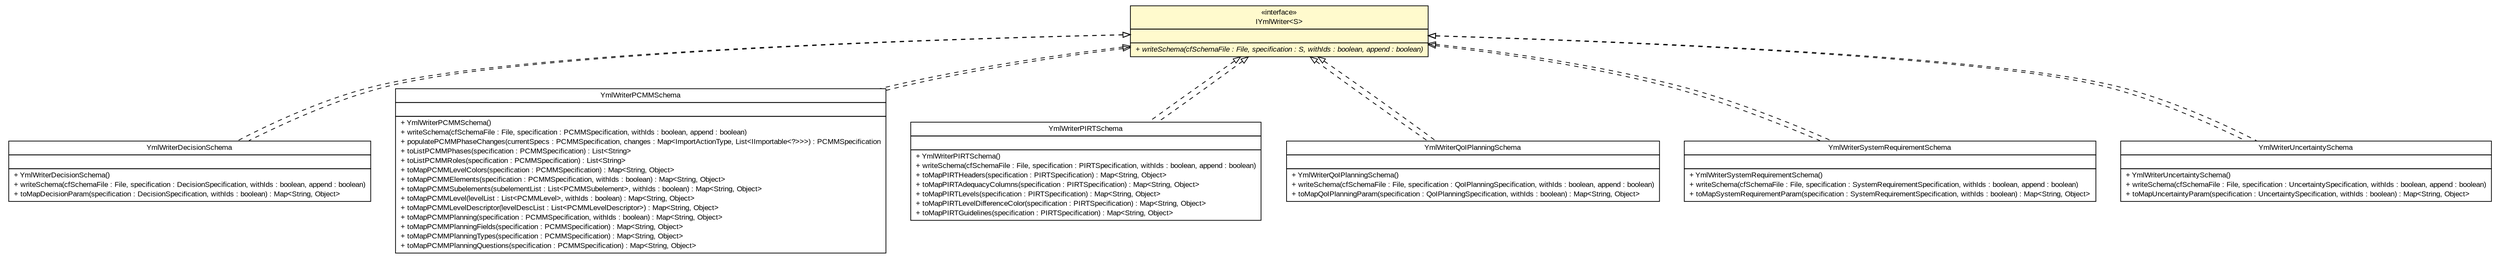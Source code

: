 #!/usr/local/bin/dot
#
# Class diagram 
# Generated by UMLGraph version R5_6-24-gf6e263 (http://www.umlgraph.org/)
#

digraph G {
	edge [fontname="arial",fontsize=10,labelfontname="arial",labelfontsize=10];
	node [fontname="arial",fontsize=10,shape=plaintext];
	nodesep=0.25;
	ranksep=0.5;
	// gov.sandia.cf.application.configuration.decision.YmlWriterDecisionSchema
	c210092 [label=<<table title="gov.sandia.cf.application.configuration.decision.YmlWriterDecisionSchema" border="0" cellborder="1" cellspacing="0" cellpadding="2" port="p" href="./decision/YmlWriterDecisionSchema.html">
		<tr><td><table border="0" cellspacing="0" cellpadding="1">
<tr><td align="center" balign="center"> YmlWriterDecisionSchema </td></tr>
		</table></td></tr>
		<tr><td><table border="0" cellspacing="0" cellpadding="1">
<tr><td align="left" balign="left">  </td></tr>
		</table></td></tr>
		<tr><td><table border="0" cellspacing="0" cellpadding="1">
<tr><td align="left" balign="left"> + YmlWriterDecisionSchema() </td></tr>
<tr><td align="left" balign="left"> + writeSchema(cfSchemaFile : File, specification : DecisionSpecification, withIds : boolean, append : boolean) </td></tr>
<tr><td align="left" balign="left"> + toMapDecisionParam(specification : DecisionSpecification, withIds : boolean) : Map&lt;String, Object&gt; </td></tr>
		</table></td></tr>
		</table>>, URL="./decision/YmlWriterDecisionSchema.html", fontname="arial", fontcolor="black", fontsize=10.0];
	// gov.sandia.cf.application.configuration.IYmlWriter<S>
	c210095 [label=<<table title="gov.sandia.cf.application.configuration.IYmlWriter" border="0" cellborder="1" cellspacing="0" cellpadding="2" port="p" bgcolor="lemonChiffon" href="./IYmlWriter.html">
		<tr><td><table border="0" cellspacing="0" cellpadding="1">
<tr><td align="center" balign="center"> &#171;interface&#187; </td></tr>
<tr><td align="center" balign="center"> IYmlWriter&lt;S&gt; </td></tr>
		</table></td></tr>
		<tr><td><table border="0" cellspacing="0" cellpadding="1">
<tr><td align="left" balign="left">  </td></tr>
		</table></td></tr>
		<tr><td><table border="0" cellspacing="0" cellpadding="1">
<tr><td align="left" balign="left"><font face="arial italic" point-size="10.0"> + writeSchema(cfSchemaFile : File, specification : S, withIds : boolean, append : boolean) </font></td></tr>
		</table></td></tr>
		</table>>, URL="./IYmlWriter.html", fontname="arial", fontcolor="black", fontsize=10.0];
	// gov.sandia.cf.application.configuration.pcmm.YmlWriterPCMMSchema
	c210102 [label=<<table title="gov.sandia.cf.application.configuration.pcmm.YmlWriterPCMMSchema" border="0" cellborder="1" cellspacing="0" cellpadding="2" port="p" href="./pcmm/YmlWriterPCMMSchema.html">
		<tr><td><table border="0" cellspacing="0" cellpadding="1">
<tr><td align="center" balign="center"> YmlWriterPCMMSchema </td></tr>
		</table></td></tr>
		<tr><td><table border="0" cellspacing="0" cellpadding="1">
<tr><td align="left" balign="left">  </td></tr>
		</table></td></tr>
		<tr><td><table border="0" cellspacing="0" cellpadding="1">
<tr><td align="left" balign="left"> + YmlWriterPCMMSchema() </td></tr>
<tr><td align="left" balign="left"> + writeSchema(cfSchemaFile : File, specification : PCMMSpecification, withIds : boolean, append : boolean) </td></tr>
<tr><td align="left" balign="left"> + populatePCMMPhaseChanges(currentSpecs : PCMMSpecification, changes : Map&lt;ImportActionType, List&lt;IImportable&lt;?&gt;&gt;&gt;) : PCMMSpecification </td></tr>
<tr><td align="left" balign="left"> + toListPCMMPhases(specification : PCMMSpecification) : List&lt;String&gt; </td></tr>
<tr><td align="left" balign="left"> + toListPCMMRoles(specification : PCMMSpecification) : List&lt;String&gt; </td></tr>
<tr><td align="left" balign="left"> + toMapPCMMLevelColors(specification : PCMMSpecification) : Map&lt;String, Object&gt; </td></tr>
<tr><td align="left" balign="left"> + toMapPCMMElements(specification : PCMMSpecification, withIds : boolean) : Map&lt;String, Object&gt; </td></tr>
<tr><td align="left" balign="left"> + toMapPCMMSubelements(subelementList : List&lt;PCMMSubelement&gt;, withIds : boolean) : Map&lt;String, Object&gt; </td></tr>
<tr><td align="left" balign="left"> + toMapPCMMLevel(levelList : List&lt;PCMMLevel&gt;, withIds : boolean) : Map&lt;String, Object&gt; </td></tr>
<tr><td align="left" balign="left"> + toMapPCMMLevelDescriptor(levelDescList : List&lt;PCMMLevelDescriptor&gt;) : Map&lt;String, Object&gt; </td></tr>
<tr><td align="left" balign="left"> + toMapPCMMPlanning(specification : PCMMSpecification, withIds : boolean) : Map&lt;String, Object&gt; </td></tr>
<tr><td align="left" balign="left"> + toMapPCMMPlanningFields(specification : PCMMSpecification) : Map&lt;String, Object&gt; </td></tr>
<tr><td align="left" balign="left"> + toMapPCMMPlanningTypes(specification : PCMMSpecification) : Map&lt;String, Object&gt; </td></tr>
<tr><td align="left" balign="left"> + toMapPCMMPlanningQuestions(specification : PCMMSpecification) : Map&lt;String, Object&gt; </td></tr>
		</table></td></tr>
		</table>>, URL="./pcmm/YmlWriterPCMMSchema.html", fontname="arial", fontcolor="black", fontsize=10.0];
	// gov.sandia.cf.application.configuration.pirt.YmlWriterPIRTSchema
	c210110 [label=<<table title="gov.sandia.cf.application.configuration.pirt.YmlWriterPIRTSchema" border="0" cellborder="1" cellspacing="0" cellpadding="2" port="p" href="./pirt/YmlWriterPIRTSchema.html">
		<tr><td><table border="0" cellspacing="0" cellpadding="1">
<tr><td align="center" balign="center"> YmlWriterPIRTSchema </td></tr>
		</table></td></tr>
		<tr><td><table border="0" cellspacing="0" cellpadding="1">
<tr><td align="left" balign="left">  </td></tr>
		</table></td></tr>
		<tr><td><table border="0" cellspacing="0" cellpadding="1">
<tr><td align="left" balign="left"> + YmlWriterPIRTSchema() </td></tr>
<tr><td align="left" balign="left"> + writeSchema(cfSchemaFile : File, specification : PIRTSpecification, withIds : boolean, append : boolean) </td></tr>
<tr><td align="left" balign="left"> + toMapPIRTHeaders(specification : PIRTSpecification) : Map&lt;String, Object&gt; </td></tr>
<tr><td align="left" balign="left"> + toMapPIRTAdequacyColumns(specification : PIRTSpecification) : Map&lt;String, Object&gt; </td></tr>
<tr><td align="left" balign="left"> + toMapPIRTLevels(specification : PIRTSpecification) : Map&lt;String, Object&gt; </td></tr>
<tr><td align="left" balign="left"> + toMapPIRTLevelDifferenceColor(specification : PIRTSpecification) : Map&lt;String, Object&gt; </td></tr>
<tr><td align="left" balign="left"> + toMapPIRTGuidelines(specification : PIRTSpecification) : Map&lt;String, Object&gt; </td></tr>
		</table></td></tr>
		</table>>, URL="./pirt/YmlWriterPIRTSchema.html", fontname="arial", fontcolor="black", fontsize=10.0];
	// gov.sandia.cf.application.configuration.qoiplanning.YmlWriterQoIPlanningSchema
	c210114 [label=<<table title="gov.sandia.cf.application.configuration.qoiplanning.YmlWriterQoIPlanningSchema" border="0" cellborder="1" cellspacing="0" cellpadding="2" port="p" href="./qoiplanning/YmlWriterQoIPlanningSchema.html">
		<tr><td><table border="0" cellspacing="0" cellpadding="1">
<tr><td align="center" balign="center"> YmlWriterQoIPlanningSchema </td></tr>
		</table></td></tr>
		<tr><td><table border="0" cellspacing="0" cellpadding="1">
<tr><td align="left" balign="left">  </td></tr>
		</table></td></tr>
		<tr><td><table border="0" cellspacing="0" cellpadding="1">
<tr><td align="left" balign="left"> + YmlWriterQoIPlanningSchema() </td></tr>
<tr><td align="left" balign="left"> + writeSchema(cfSchemaFile : File, specification : QoIPlanningSpecification, withIds : boolean, append : boolean) </td></tr>
<tr><td align="left" balign="left"> + toMapQoIPlanningParam(specification : QoIPlanningSpecification, withIds : boolean) : Map&lt;String, Object&gt; </td></tr>
		</table></td></tr>
		</table>>, URL="./qoiplanning/YmlWriterQoIPlanningSchema.html", fontname="arial", fontcolor="black", fontsize=10.0];
	// gov.sandia.cf.application.configuration.requirement.YmlWriterSystemRequirementSchema
	c210118 [label=<<table title="gov.sandia.cf.application.configuration.requirement.YmlWriterSystemRequirementSchema" border="0" cellborder="1" cellspacing="0" cellpadding="2" port="p" href="./requirement/YmlWriterSystemRequirementSchema.html">
		<tr><td><table border="0" cellspacing="0" cellpadding="1">
<tr><td align="center" balign="center"> YmlWriterSystemRequirementSchema </td></tr>
		</table></td></tr>
		<tr><td><table border="0" cellspacing="0" cellpadding="1">
<tr><td align="left" balign="left">  </td></tr>
		</table></td></tr>
		<tr><td><table border="0" cellspacing="0" cellpadding="1">
<tr><td align="left" balign="left"> + YmlWriterSystemRequirementSchema() </td></tr>
<tr><td align="left" balign="left"> + writeSchema(cfSchemaFile : File, specification : SystemRequirementSpecification, withIds : boolean, append : boolean) </td></tr>
<tr><td align="left" balign="left"> + toMapSystemRequirementParam(specification : SystemRequirementSpecification, withIds : boolean) : Map&lt;String, Object&gt; </td></tr>
		</table></td></tr>
		</table>>, URL="./requirement/YmlWriterSystemRequirementSchema.html", fontname="arial", fontcolor="black", fontsize=10.0];
	// gov.sandia.cf.application.configuration.uncertainty.YmlWriterUncertaintySchema
	c210124 [label=<<table title="gov.sandia.cf.application.configuration.uncertainty.YmlWriterUncertaintySchema" border="0" cellborder="1" cellspacing="0" cellpadding="2" port="p" href="./uncertainty/YmlWriterUncertaintySchema.html">
		<tr><td><table border="0" cellspacing="0" cellpadding="1">
<tr><td align="center" balign="center"> YmlWriterUncertaintySchema </td></tr>
		</table></td></tr>
		<tr><td><table border="0" cellspacing="0" cellpadding="1">
<tr><td align="left" balign="left">  </td></tr>
		</table></td></tr>
		<tr><td><table border="0" cellspacing="0" cellpadding="1">
<tr><td align="left" balign="left"> + YmlWriterUncertaintySchema() </td></tr>
<tr><td align="left" balign="left"> + writeSchema(cfSchemaFile : File, specification : UncertaintySpecification, withIds : boolean, append : boolean) </td></tr>
<tr><td align="left" balign="left"> + toMapUncertaintyParam(specification : UncertaintySpecification, withIds : boolean) : Map&lt;String, Object&gt; </td></tr>
		</table></td></tr>
		</table>>, URL="./uncertainty/YmlWriterUncertaintySchema.html", fontname="arial", fontcolor="black", fontsize=10.0];
	//gov.sandia.cf.application.configuration.decision.YmlWriterDecisionSchema implements gov.sandia.cf.application.configuration.IYmlWriter<S>
	c210095:p -> c210092:p [dir=back,arrowtail=empty,style=dashed];
	//gov.sandia.cf.application.configuration.pcmm.YmlWriterPCMMSchema implements gov.sandia.cf.application.configuration.IYmlWriter<S>
	c210095:p -> c210102:p [dir=back,arrowtail=empty,style=dashed];
	//gov.sandia.cf.application.configuration.pirt.YmlWriterPIRTSchema implements gov.sandia.cf.application.configuration.IYmlWriter<S>
	c210095:p -> c210110:p [dir=back,arrowtail=empty,style=dashed];
	//gov.sandia.cf.application.configuration.qoiplanning.YmlWriterQoIPlanningSchema implements gov.sandia.cf.application.configuration.IYmlWriter<S>
	c210095:p -> c210114:p [dir=back,arrowtail=empty,style=dashed];
	//gov.sandia.cf.application.configuration.requirement.YmlWriterSystemRequirementSchema implements gov.sandia.cf.application.configuration.IYmlWriter<S>
	c210095:p -> c210118:p [dir=back,arrowtail=empty,style=dashed];
	//gov.sandia.cf.application.configuration.uncertainty.YmlWriterUncertaintySchema implements gov.sandia.cf.application.configuration.IYmlWriter<S>
	c210095:p -> c210124:p [dir=back,arrowtail=empty,style=dashed];
	//gov.sandia.cf.application.configuration.decision.YmlWriterDecisionSchema implements gov.sandia.cf.application.configuration.IYmlWriter<S>
	c210095:p -> c210092:p [dir=back,arrowtail=empty,style=dashed];
	//gov.sandia.cf.application.configuration.pcmm.YmlWriterPCMMSchema implements gov.sandia.cf.application.configuration.IYmlWriter<S>
	c210095:p -> c210102:p [dir=back,arrowtail=empty,style=dashed];
	//gov.sandia.cf.application.configuration.pirt.YmlWriterPIRTSchema implements gov.sandia.cf.application.configuration.IYmlWriter<S>
	c210095:p -> c210110:p [dir=back,arrowtail=empty,style=dashed];
	//gov.sandia.cf.application.configuration.qoiplanning.YmlWriterQoIPlanningSchema implements gov.sandia.cf.application.configuration.IYmlWriter<S>
	c210095:p -> c210114:p [dir=back,arrowtail=empty,style=dashed];
	//gov.sandia.cf.application.configuration.requirement.YmlWriterSystemRequirementSchema implements gov.sandia.cf.application.configuration.IYmlWriter<S>
	c210095:p -> c210118:p [dir=back,arrowtail=empty,style=dashed];
	//gov.sandia.cf.application.configuration.uncertainty.YmlWriterUncertaintySchema implements gov.sandia.cf.application.configuration.IYmlWriter<S>
	c210095:p -> c210124:p [dir=back,arrowtail=empty,style=dashed];
}

